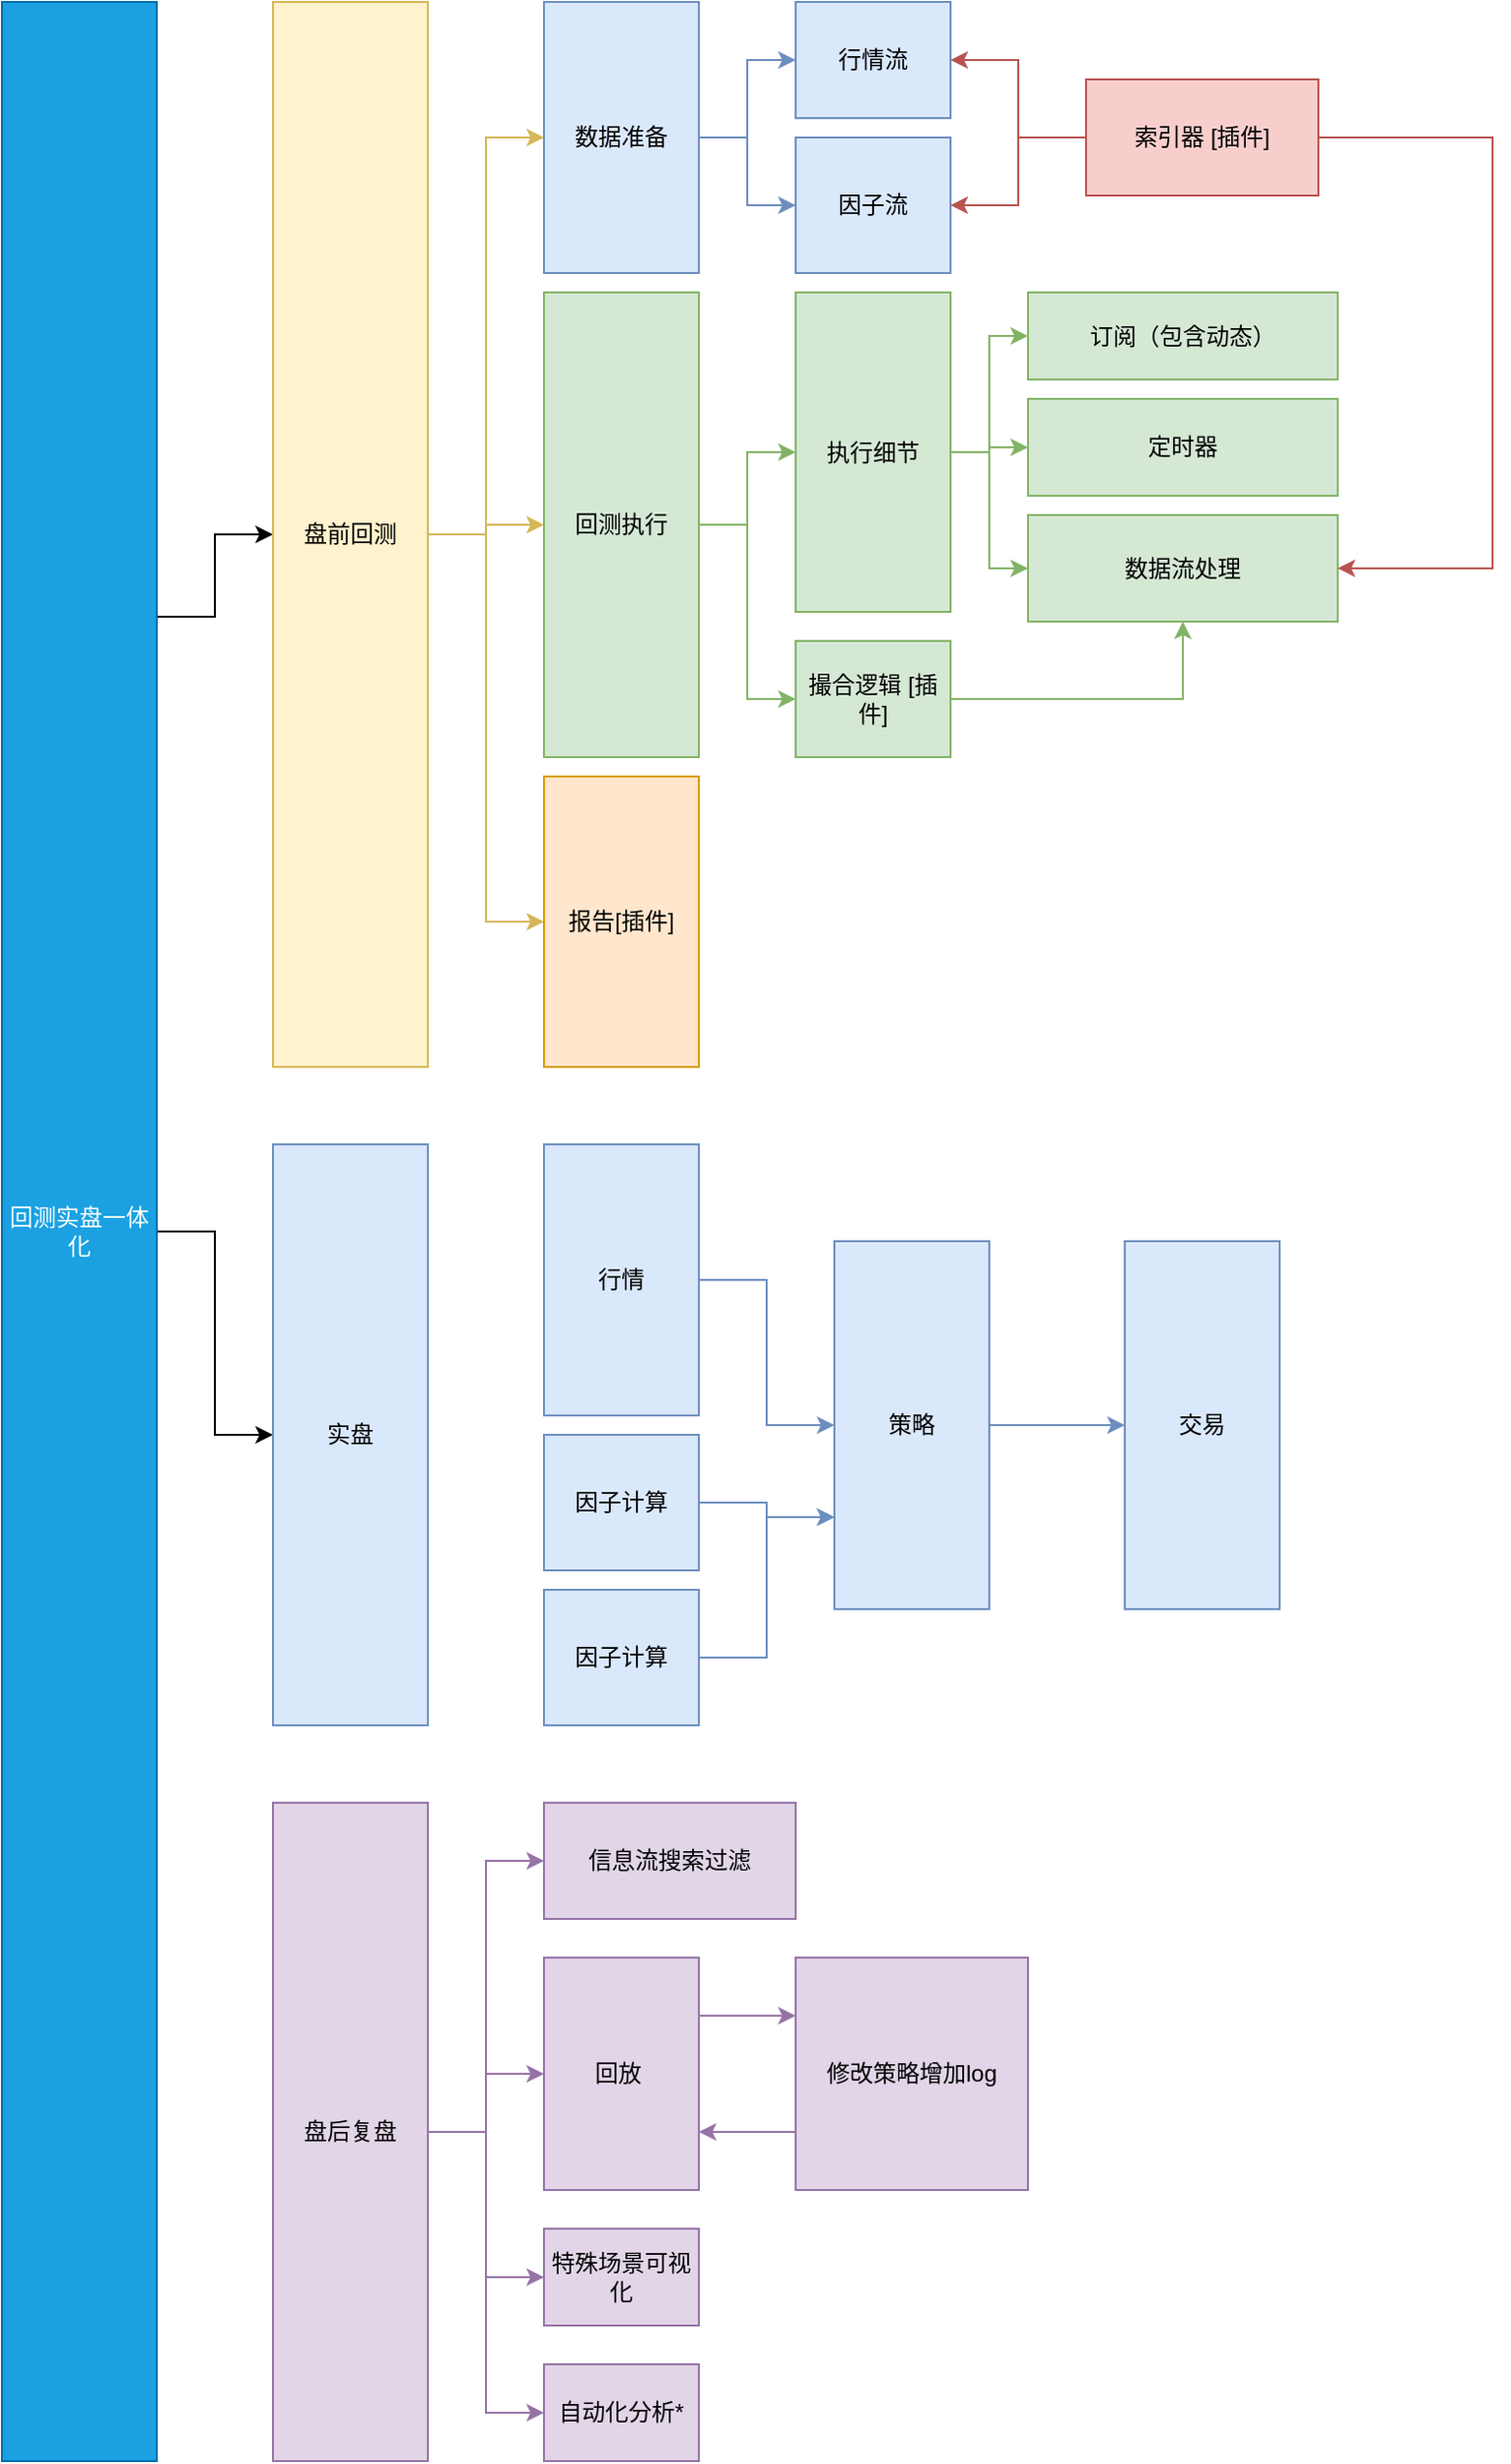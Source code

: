 <mxfile version="21.3.4" type="github">
  <diagram name="Page-1" id="iqwsaydpgA9WAFFq2xoP">
    <mxGraphModel dx="1716" dy="1020" grid="1" gridSize="10" guides="1" tooltips="1" connect="1" arrows="1" fold="1" page="1" pageScale="1" pageWidth="850" pageHeight="1100" math="0" shadow="0">
      <root>
        <mxCell id="0" />
        <mxCell id="1" parent="0" />
        <mxCell id="wz6yS6fhJftiReLVAl-l-16" style="edgeStyle=orthogonalEdgeStyle;rounded=0;orthogonalLoop=1;jettySize=auto;html=1;exitX=1;exitY=0.25;exitDx=0;exitDy=0;entryX=0;entryY=0.5;entryDx=0;entryDy=0;" edge="1" parent="1" source="wz6yS6fhJftiReLVAl-l-1" target="wz6yS6fhJftiReLVAl-l-2">
          <mxGeometry relative="1" as="geometry" />
        </mxCell>
        <mxCell id="wz6yS6fhJftiReLVAl-l-40" style="edgeStyle=orthogonalEdgeStyle;rounded=0;orthogonalLoop=1;jettySize=auto;html=1;exitX=1;exitY=0.5;exitDx=0;exitDy=0;entryX=0;entryY=0.5;entryDx=0;entryDy=0;" edge="1" parent="1" source="wz6yS6fhJftiReLVAl-l-1" target="wz6yS6fhJftiReLVAl-l-29">
          <mxGeometry relative="1" as="geometry" />
        </mxCell>
        <mxCell id="wz6yS6fhJftiReLVAl-l-1" value="回测实盘一体化" style="rounded=0;whiteSpace=wrap;html=1;fillColor=#1ba1e2;fontColor=#ffffff;strokeColor=#006EAF;" vertex="1" parent="1">
          <mxGeometry x="40" y="70" width="80" height="1270" as="geometry" />
        </mxCell>
        <mxCell id="wz6yS6fhJftiReLVAl-l-17" style="edgeStyle=orthogonalEdgeStyle;rounded=0;orthogonalLoop=1;jettySize=auto;html=1;exitX=1;exitY=0.5;exitDx=0;exitDy=0;entryX=0;entryY=0.5;entryDx=0;entryDy=0;fillColor=#fff2cc;strokeColor=#d6b656;" edge="1" parent="1" source="wz6yS6fhJftiReLVAl-l-2" target="wz6yS6fhJftiReLVAl-l-3">
          <mxGeometry relative="1" as="geometry" />
        </mxCell>
        <mxCell id="wz6yS6fhJftiReLVAl-l-19" style="edgeStyle=orthogonalEdgeStyle;rounded=0;orthogonalLoop=1;jettySize=auto;html=1;exitX=1;exitY=0.5;exitDx=0;exitDy=0;entryX=0;entryY=0.5;entryDx=0;entryDy=0;fillColor=#fff2cc;strokeColor=#d6b656;" edge="1" parent="1" source="wz6yS6fhJftiReLVAl-l-2" target="wz6yS6fhJftiReLVAl-l-5">
          <mxGeometry relative="1" as="geometry" />
        </mxCell>
        <mxCell id="wz6yS6fhJftiReLVAl-l-20" style="edgeStyle=orthogonalEdgeStyle;rounded=0;orthogonalLoop=1;jettySize=auto;html=1;exitX=1;exitY=0.5;exitDx=0;exitDy=0;entryX=0;entryY=0.5;entryDx=0;entryDy=0;fillColor=#fff2cc;strokeColor=#d6b656;" edge="1" parent="1" source="wz6yS6fhJftiReLVAl-l-2" target="wz6yS6fhJftiReLVAl-l-13">
          <mxGeometry relative="1" as="geometry" />
        </mxCell>
        <mxCell id="wz6yS6fhJftiReLVAl-l-2" value="盘前回测" style="rounded=0;whiteSpace=wrap;html=1;fillColor=#fff2cc;strokeColor=#d6b656;" vertex="1" parent="1">
          <mxGeometry x="180" y="70" width="80" height="550" as="geometry" />
        </mxCell>
        <mxCell id="wz6yS6fhJftiReLVAl-l-26" style="edgeStyle=orthogonalEdgeStyle;rounded=0;orthogonalLoop=1;jettySize=auto;html=1;exitX=1;exitY=0.5;exitDx=0;exitDy=0;entryX=0;entryY=0.5;entryDx=0;entryDy=0;fillColor=#dae8fc;strokeColor=#6c8ebf;" edge="1" parent="1" source="wz6yS6fhJftiReLVAl-l-3" target="wz6yS6fhJftiReLVAl-l-7">
          <mxGeometry relative="1" as="geometry" />
        </mxCell>
        <mxCell id="wz6yS6fhJftiReLVAl-l-27" style="edgeStyle=orthogonalEdgeStyle;rounded=0;orthogonalLoop=1;jettySize=auto;html=1;exitX=1;exitY=0.5;exitDx=0;exitDy=0;entryX=0;entryY=0.5;entryDx=0;entryDy=0;fillColor=#dae8fc;strokeColor=#6c8ebf;" edge="1" parent="1" source="wz6yS6fhJftiReLVAl-l-3" target="wz6yS6fhJftiReLVAl-l-8">
          <mxGeometry relative="1" as="geometry" />
        </mxCell>
        <mxCell id="wz6yS6fhJftiReLVAl-l-3" value="数据准备" style="rounded=0;whiteSpace=wrap;html=1;fillColor=#dae8fc;strokeColor=#6c8ebf;" vertex="1" parent="1">
          <mxGeometry x="320" y="70" width="80" height="140" as="geometry" />
        </mxCell>
        <mxCell id="wz6yS6fhJftiReLVAl-l-58" style="edgeStyle=orthogonalEdgeStyle;rounded=0;orthogonalLoop=1;jettySize=auto;html=1;exitX=1;exitY=0.5;exitDx=0;exitDy=0;entryX=0.5;entryY=1;entryDx=0;entryDy=0;fillColor=#d5e8d4;strokeColor=#82b366;" edge="1" parent="1" source="wz6yS6fhJftiReLVAl-l-4" target="wz6yS6fhJftiReLVAl-l-12">
          <mxGeometry relative="1" as="geometry" />
        </mxCell>
        <mxCell id="wz6yS6fhJftiReLVAl-l-4" value="撮合逻辑 [插件]" style="rounded=0;whiteSpace=wrap;html=1;fillColor=#d5e8d4;strokeColor=#82b366;" vertex="1" parent="1">
          <mxGeometry x="450" y="400" width="80" height="60" as="geometry" />
        </mxCell>
        <mxCell id="wz6yS6fhJftiReLVAl-l-21" style="edgeStyle=orthogonalEdgeStyle;rounded=0;orthogonalLoop=1;jettySize=auto;html=1;exitX=1;exitY=0.5;exitDx=0;exitDy=0;entryX=0;entryY=0.5;entryDx=0;entryDy=0;fillColor=#d5e8d4;strokeColor=#82b366;" edge="1" parent="1" source="wz6yS6fhJftiReLVAl-l-5" target="wz6yS6fhJftiReLVAl-l-4">
          <mxGeometry relative="1" as="geometry" />
        </mxCell>
        <mxCell id="wz6yS6fhJftiReLVAl-l-22" style="edgeStyle=orthogonalEdgeStyle;rounded=0;orthogonalLoop=1;jettySize=auto;html=1;exitX=1;exitY=0.5;exitDx=0;exitDy=0;entryX=0;entryY=0.5;entryDx=0;entryDy=0;fillColor=#d5e8d4;strokeColor=#82b366;" edge="1" parent="1" source="wz6yS6fhJftiReLVAl-l-5" target="wz6yS6fhJftiReLVAl-l-6">
          <mxGeometry relative="1" as="geometry" />
        </mxCell>
        <mxCell id="wz6yS6fhJftiReLVAl-l-5" value="回测执行" style="rounded=0;whiteSpace=wrap;html=1;fillColor=#d5e8d4;strokeColor=#82b366;" vertex="1" parent="1">
          <mxGeometry x="320" y="220" width="80" height="240" as="geometry" />
        </mxCell>
        <mxCell id="wz6yS6fhJftiReLVAl-l-23" style="edgeStyle=orthogonalEdgeStyle;rounded=0;orthogonalLoop=1;jettySize=auto;html=1;exitX=1;exitY=0.5;exitDx=0;exitDy=0;entryX=0;entryY=0.5;entryDx=0;entryDy=0;fillColor=#d5e8d4;strokeColor=#82b366;" edge="1" parent="1" source="wz6yS6fhJftiReLVAl-l-6" target="wz6yS6fhJftiReLVAl-l-10">
          <mxGeometry relative="1" as="geometry" />
        </mxCell>
        <mxCell id="wz6yS6fhJftiReLVAl-l-24" style="edgeStyle=orthogonalEdgeStyle;rounded=0;orthogonalLoop=1;jettySize=auto;html=1;exitX=1;exitY=0.5;exitDx=0;exitDy=0;entryX=0;entryY=0.5;entryDx=0;entryDy=0;fillColor=#d5e8d4;strokeColor=#82b366;" edge="1" parent="1" source="wz6yS6fhJftiReLVAl-l-6" target="wz6yS6fhJftiReLVAl-l-11">
          <mxGeometry relative="1" as="geometry" />
        </mxCell>
        <mxCell id="wz6yS6fhJftiReLVAl-l-25" style="edgeStyle=orthogonalEdgeStyle;rounded=0;orthogonalLoop=1;jettySize=auto;html=1;exitX=1;exitY=0.5;exitDx=0;exitDy=0;entryX=0;entryY=0.5;entryDx=0;entryDy=0;fillColor=#d5e8d4;strokeColor=#82b366;" edge="1" parent="1" source="wz6yS6fhJftiReLVAl-l-6" target="wz6yS6fhJftiReLVAl-l-12">
          <mxGeometry relative="1" as="geometry" />
        </mxCell>
        <mxCell id="wz6yS6fhJftiReLVAl-l-6" value="执行细节" style="rounded=0;whiteSpace=wrap;html=1;fillColor=#d5e8d4;strokeColor=#82b366;" vertex="1" parent="1">
          <mxGeometry x="450" y="220" width="80" height="165" as="geometry" />
        </mxCell>
        <mxCell id="wz6yS6fhJftiReLVAl-l-7" value="行情流" style="rounded=0;whiteSpace=wrap;html=1;fillColor=#dae8fc;strokeColor=#6c8ebf;" vertex="1" parent="1">
          <mxGeometry x="450" y="70" width="80" height="60" as="geometry" />
        </mxCell>
        <mxCell id="wz6yS6fhJftiReLVAl-l-8" value="因子流" style="rounded=0;whiteSpace=wrap;html=1;fillColor=#dae8fc;strokeColor=#6c8ebf;" vertex="1" parent="1">
          <mxGeometry x="450" y="140" width="80" height="70" as="geometry" />
        </mxCell>
        <mxCell id="wz6yS6fhJftiReLVAl-l-10" value="订阅（包含动态）" style="rounded=0;whiteSpace=wrap;html=1;fillColor=#d5e8d4;strokeColor=#82b366;" vertex="1" parent="1">
          <mxGeometry x="570" y="220" width="160" height="45" as="geometry" />
        </mxCell>
        <mxCell id="wz6yS6fhJftiReLVAl-l-11" value="定时器" style="rounded=0;whiteSpace=wrap;html=1;fillColor=#d5e8d4;strokeColor=#82b366;" vertex="1" parent="1">
          <mxGeometry x="570" y="275" width="160" height="50" as="geometry" />
        </mxCell>
        <mxCell id="wz6yS6fhJftiReLVAl-l-12" value="数据流处理" style="rounded=0;whiteSpace=wrap;html=1;fillColor=#d5e8d4;strokeColor=#82b366;" vertex="1" parent="1">
          <mxGeometry x="570" y="335" width="160" height="55" as="geometry" />
        </mxCell>
        <mxCell id="wz6yS6fhJftiReLVAl-l-13" value="报告[插件]" style="rounded=0;whiteSpace=wrap;html=1;fillColor=#ffe6cc;strokeColor=#d79b00;" vertex="1" parent="1">
          <mxGeometry x="320" y="470" width="80" height="150" as="geometry" />
        </mxCell>
        <mxCell id="wz6yS6fhJftiReLVAl-l-29" value="实盘" style="rounded=0;whiteSpace=wrap;html=1;fillColor=#dae8fc;strokeColor=#6c8ebf;" vertex="1" parent="1">
          <mxGeometry x="180" y="660" width="80" height="300" as="geometry" />
        </mxCell>
        <mxCell id="wz6yS6fhJftiReLVAl-l-51" style="edgeStyle=orthogonalEdgeStyle;rounded=0;orthogonalLoop=1;jettySize=auto;html=1;exitX=1;exitY=0.5;exitDx=0;exitDy=0;entryX=0;entryY=0.5;entryDx=0;entryDy=0;fillColor=#dae8fc;strokeColor=#6c8ebf;" edge="1" parent="1" source="wz6yS6fhJftiReLVAl-l-30" target="wz6yS6fhJftiReLVAl-l-32">
          <mxGeometry relative="1" as="geometry" />
        </mxCell>
        <mxCell id="wz6yS6fhJftiReLVAl-l-30" value="行情" style="rounded=0;whiteSpace=wrap;html=1;fillColor=#dae8fc;strokeColor=#6c8ebf;container=0;" vertex="1" parent="1">
          <mxGeometry x="320" y="660" width="80" height="140" as="geometry" />
        </mxCell>
        <mxCell id="wz6yS6fhJftiReLVAl-l-31" value="交易" style="rounded=0;whiteSpace=wrap;html=1;fillColor=#dae8fc;strokeColor=#6c8ebf;container=0;" vertex="1" parent="1">
          <mxGeometry x="620" y="710" width="80" height="190" as="geometry" />
        </mxCell>
        <mxCell id="wz6yS6fhJftiReLVAl-l-54" style="edgeStyle=orthogonalEdgeStyle;rounded=0;orthogonalLoop=1;jettySize=auto;html=1;exitX=1;exitY=0.5;exitDx=0;exitDy=0;fillColor=#dae8fc;strokeColor=#6c8ebf;" edge="1" parent="1" source="wz6yS6fhJftiReLVAl-l-32" target="wz6yS6fhJftiReLVAl-l-31">
          <mxGeometry relative="1" as="geometry" />
        </mxCell>
        <mxCell id="wz6yS6fhJftiReLVAl-l-32" value="策略" style="rounded=0;whiteSpace=wrap;html=1;fillColor=#dae8fc;strokeColor=#6c8ebf;container=0;" vertex="1" parent="1">
          <mxGeometry x="470" y="710" width="80" height="190" as="geometry" />
        </mxCell>
        <mxCell id="wz6yS6fhJftiReLVAl-l-52" style="edgeStyle=orthogonalEdgeStyle;rounded=0;orthogonalLoop=1;jettySize=auto;html=1;exitX=1;exitY=0.5;exitDx=0;exitDy=0;entryX=0;entryY=0.75;entryDx=0;entryDy=0;fillColor=#dae8fc;strokeColor=#6c8ebf;" edge="1" parent="1" source="wz6yS6fhJftiReLVAl-l-33" target="wz6yS6fhJftiReLVAl-l-32">
          <mxGeometry relative="1" as="geometry" />
        </mxCell>
        <mxCell id="wz6yS6fhJftiReLVAl-l-33" value="因子计算" style="rounded=0;whiteSpace=wrap;html=1;fillColor=#dae8fc;strokeColor=#6c8ebf;container=0;" vertex="1" parent="1">
          <mxGeometry x="320" y="810" width="80" height="70" as="geometry" />
        </mxCell>
        <mxCell id="wz6yS6fhJftiReLVAl-l-46" style="edgeStyle=orthogonalEdgeStyle;rounded=0;orthogonalLoop=1;jettySize=auto;html=1;exitX=1;exitY=0.5;exitDx=0;exitDy=0;entryX=0;entryY=0.5;entryDx=0;entryDy=0;fillColor=#e1d5e7;strokeColor=#9673a6;" edge="1" parent="1" source="wz6yS6fhJftiReLVAl-l-41" target="wz6yS6fhJftiReLVAl-l-42">
          <mxGeometry relative="1" as="geometry" />
        </mxCell>
        <mxCell id="wz6yS6fhJftiReLVAl-l-47" style="edgeStyle=orthogonalEdgeStyle;rounded=0;orthogonalLoop=1;jettySize=auto;html=1;exitX=1;exitY=0.5;exitDx=0;exitDy=0;fillColor=#e1d5e7;strokeColor=#9673a6;" edge="1" parent="1" source="wz6yS6fhJftiReLVAl-l-41" target="wz6yS6fhJftiReLVAl-l-43">
          <mxGeometry relative="1" as="geometry" />
        </mxCell>
        <mxCell id="wz6yS6fhJftiReLVAl-l-48" style="edgeStyle=orthogonalEdgeStyle;rounded=0;orthogonalLoop=1;jettySize=auto;html=1;exitX=1;exitY=0.5;exitDx=0;exitDy=0;entryX=0;entryY=0.5;entryDx=0;entryDy=0;fillColor=#e1d5e7;strokeColor=#9673a6;" edge="1" parent="1" source="wz6yS6fhJftiReLVAl-l-41" target="wz6yS6fhJftiReLVAl-l-44">
          <mxGeometry relative="1" as="geometry" />
        </mxCell>
        <mxCell id="wz6yS6fhJftiReLVAl-l-49" style="edgeStyle=orthogonalEdgeStyle;rounded=0;orthogonalLoop=1;jettySize=auto;html=1;exitX=1;exitY=0.5;exitDx=0;exitDy=0;entryX=0;entryY=0.5;entryDx=0;entryDy=0;fillColor=#e1d5e7;strokeColor=#9673a6;" edge="1" parent="1" source="wz6yS6fhJftiReLVAl-l-41" target="wz6yS6fhJftiReLVAl-l-45">
          <mxGeometry relative="1" as="geometry" />
        </mxCell>
        <mxCell id="wz6yS6fhJftiReLVAl-l-41" value="盘后复盘" style="rounded=0;whiteSpace=wrap;html=1;fillColor=#e1d5e7;strokeColor=#9673a6;" vertex="1" parent="1">
          <mxGeometry x="180" y="1000" width="80" height="340" as="geometry" />
        </mxCell>
        <mxCell id="wz6yS6fhJftiReLVAl-l-42" value="信息流搜索过滤" style="rounded=0;whiteSpace=wrap;html=1;fillColor=#e1d5e7;strokeColor=#9673a6;" vertex="1" parent="1">
          <mxGeometry x="320" y="1000" width="130" height="60" as="geometry" />
        </mxCell>
        <mxCell id="wz6yS6fhJftiReLVAl-l-56" style="edgeStyle=orthogonalEdgeStyle;rounded=0;orthogonalLoop=1;jettySize=auto;html=1;exitX=1;exitY=0.25;exitDx=0;exitDy=0;entryX=0;entryY=0.25;entryDx=0;entryDy=0;fillColor=#e1d5e7;strokeColor=#9673a6;" edge="1" parent="1" source="wz6yS6fhJftiReLVAl-l-43" target="wz6yS6fhJftiReLVAl-l-55">
          <mxGeometry relative="1" as="geometry" />
        </mxCell>
        <mxCell id="wz6yS6fhJftiReLVAl-l-43" value="回放&amp;nbsp;" style="rounded=0;whiteSpace=wrap;html=1;fillColor=#e1d5e7;strokeColor=#9673a6;" vertex="1" parent="1">
          <mxGeometry x="320" y="1080" width="80" height="120" as="geometry" />
        </mxCell>
        <mxCell id="wz6yS6fhJftiReLVAl-l-44" value="特殊场景可视化" style="rounded=0;whiteSpace=wrap;html=1;fillColor=#e1d5e7;strokeColor=#9673a6;" vertex="1" parent="1">
          <mxGeometry x="320" y="1220" width="80" height="50" as="geometry" />
        </mxCell>
        <mxCell id="wz6yS6fhJftiReLVAl-l-45" value="自动化分析*" style="rounded=0;whiteSpace=wrap;html=1;fillColor=#e1d5e7;strokeColor=#9673a6;" vertex="1" parent="1">
          <mxGeometry x="320" y="1290" width="80" height="50" as="geometry" />
        </mxCell>
        <mxCell id="wz6yS6fhJftiReLVAl-l-53" style="edgeStyle=orthogonalEdgeStyle;rounded=0;orthogonalLoop=1;jettySize=auto;html=1;exitX=1;exitY=0.5;exitDx=0;exitDy=0;entryX=0;entryY=0.75;entryDx=0;entryDy=0;fillColor=#dae8fc;strokeColor=#6c8ebf;" edge="1" parent="1" source="wz6yS6fhJftiReLVAl-l-50" target="wz6yS6fhJftiReLVAl-l-32">
          <mxGeometry relative="1" as="geometry" />
        </mxCell>
        <mxCell id="wz6yS6fhJftiReLVAl-l-50" value="因子计算" style="rounded=0;whiteSpace=wrap;html=1;fillColor=#dae8fc;strokeColor=#6c8ebf;container=0;" vertex="1" parent="1">
          <mxGeometry x="320" y="890" width="80" height="70" as="geometry" />
        </mxCell>
        <mxCell id="wz6yS6fhJftiReLVAl-l-57" style="edgeStyle=orthogonalEdgeStyle;rounded=0;orthogonalLoop=1;jettySize=auto;html=1;exitX=0;exitY=0.75;exitDx=0;exitDy=0;entryX=1;entryY=0.75;entryDx=0;entryDy=0;fillColor=#e1d5e7;strokeColor=#9673a6;" edge="1" parent="1" source="wz6yS6fhJftiReLVAl-l-55" target="wz6yS6fhJftiReLVAl-l-43">
          <mxGeometry relative="1" as="geometry" />
        </mxCell>
        <mxCell id="wz6yS6fhJftiReLVAl-l-55" value="修改策略增加log" style="whiteSpace=wrap;html=1;aspect=fixed;fillColor=#e1d5e7;strokeColor=#9673a6;" vertex="1" parent="1">
          <mxGeometry x="450" y="1080" width="120" height="120" as="geometry" />
        </mxCell>
        <mxCell id="wz6yS6fhJftiReLVAl-l-60" style="edgeStyle=orthogonalEdgeStyle;rounded=0;orthogonalLoop=1;jettySize=auto;html=1;exitX=0;exitY=0.5;exitDx=0;exitDy=0;entryX=1;entryY=0.5;entryDx=0;entryDy=0;fillColor=#f8cecc;strokeColor=#b85450;" edge="1" parent="1" source="wz6yS6fhJftiReLVAl-l-59" target="wz6yS6fhJftiReLVAl-l-7">
          <mxGeometry relative="1" as="geometry" />
        </mxCell>
        <mxCell id="wz6yS6fhJftiReLVAl-l-61" style="edgeStyle=orthogonalEdgeStyle;rounded=0;orthogonalLoop=1;jettySize=auto;html=1;exitX=0;exitY=0.5;exitDx=0;exitDy=0;entryX=1;entryY=0.5;entryDx=0;entryDy=0;fillColor=#f8cecc;strokeColor=#b85450;" edge="1" parent="1" source="wz6yS6fhJftiReLVAl-l-59" target="wz6yS6fhJftiReLVAl-l-8">
          <mxGeometry relative="1" as="geometry" />
        </mxCell>
        <mxCell id="wz6yS6fhJftiReLVAl-l-62" style="edgeStyle=orthogonalEdgeStyle;rounded=0;orthogonalLoop=1;jettySize=auto;html=1;exitX=1;exitY=0.5;exitDx=0;exitDy=0;entryX=1;entryY=0.5;entryDx=0;entryDy=0;fillColor=#f8cecc;strokeColor=#b85450;" edge="1" parent="1" source="wz6yS6fhJftiReLVAl-l-59" target="wz6yS6fhJftiReLVAl-l-12">
          <mxGeometry relative="1" as="geometry">
            <Array as="points">
              <mxPoint x="810" y="140" />
              <mxPoint x="810" y="363" />
            </Array>
          </mxGeometry>
        </mxCell>
        <mxCell id="wz6yS6fhJftiReLVAl-l-59" value="索引器 [插件]" style="rounded=0;whiteSpace=wrap;html=1;fillColor=#f8cecc;strokeColor=#b85450;" vertex="1" parent="1">
          <mxGeometry x="600" y="110" width="120" height="60" as="geometry" />
        </mxCell>
      </root>
    </mxGraphModel>
  </diagram>
</mxfile>
